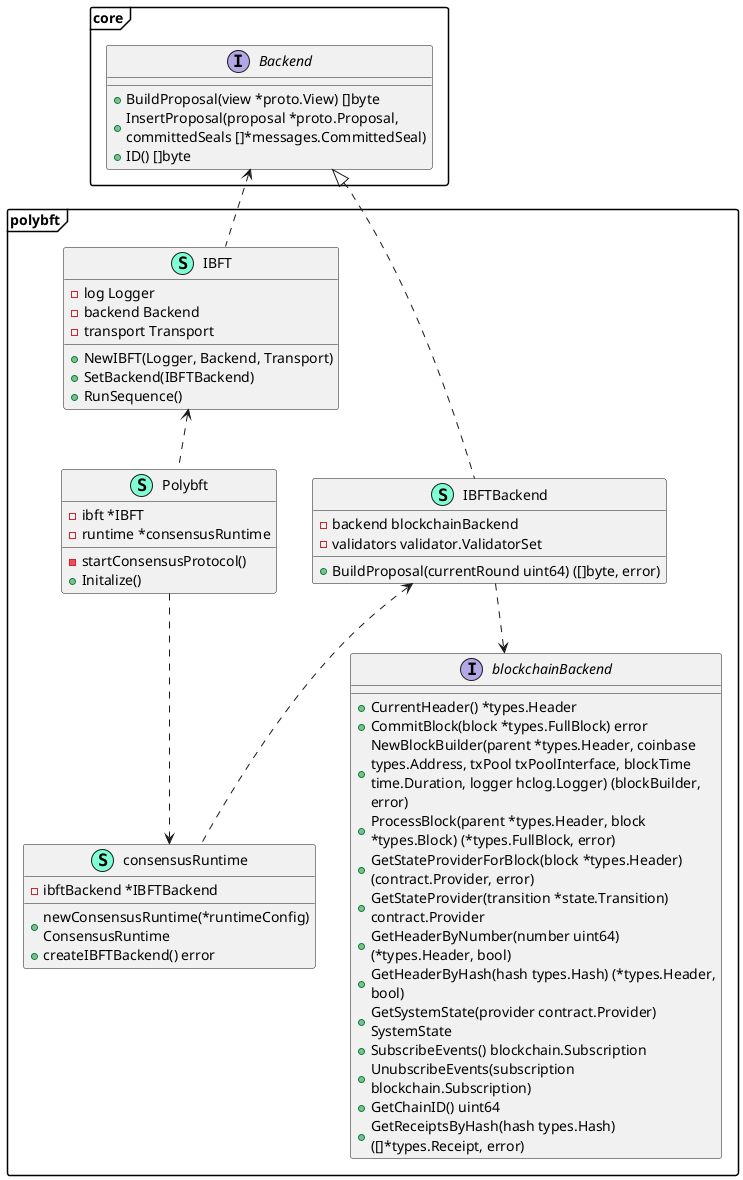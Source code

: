 @startuml
skinparam packageStyle frame
' left to right direction
<style>
class {
  MinimumWidth 100
  MaximumWidth 350
 
}
</style>
namespace polybft {
    class IBFTBackend << (S,Aquamarine) >> {
        - backend blockchainBackend
        - validators validator.ValidatorSet

        + BuildProposal(currentRound uint64) ([]byte, error)
       
    }

    class Polybft << (S,Aquamarine) >> {
        
        - ibft *IBFT        
        - runtime *consensusRuntime
           
        - startConsensusProtocol() 
        + Initalize() 

    }

    class consensusRuntime << (S,Aquamarine) >> {
        - ibftBackend *IBFTBackend

        + newConsensusRuntime(*runtimeConfig) ConsensusRuntime
        + createIBFTBackend() error

    }
    interface blockchainBackend  {
        + CurrentHeader() *types.Header
        + CommitBlock(block *types.FullBlock) error
        + NewBlockBuilder(parent *types.Header, coinbase types.Address, txPool txPoolInterface, blockTime time.Duration, logger hclog.Logger) (blockBuilder, error)
        + ProcessBlock(parent *types.Header, block *types.Block) (*types.FullBlock, error)
        + GetStateProviderForBlock(block *types.Header) (contract.Provider, error)
        + GetStateProvider(transition *state.Transition) contract.Provider
        + GetHeaderByNumber(number uint64) (*types.Header, bool)
        + GetHeaderByHash(hash types.Hash) (*types.Header, bool)
        + GetSystemState(provider contract.Provider) SystemState
        + SubscribeEvents() blockchain.Subscription
        + UnubscribeEvents(subscription blockchain.Subscription) 
        + GetChainID() uint64
        + GetReceiptsByHash(hash types.Hash) ([]*types.Receipt, error)

    }

    class IBFT << (S,Aquamarine) >> {
        - log Logger
        - backend Backend
        - transport Transport
        
        + NewIBFT(Logger, Backend, Transport)
        + SetBackend(IBFTBackend)
        + RunSequence() 
    }
}
namespace core {
    interface Backend  {
        + BuildProposal(view *proto.View) []byte
        + InsertProposal(proposal *proto.Proposal, committedSeals []*messages.CommittedSeal) 
        + ID() []byte

    }
}




"IBFT" .u.> "Backend"
"Polybft" ..> "consensusRuntime"
"Polybft" .u.> "IBFT"

"IBFTBackend" ..> "blockchainBackend"
"IBFTBackend" .u.|> "Backend"
"IBFTBackend" <.. "consensusRuntime"

@enduml
